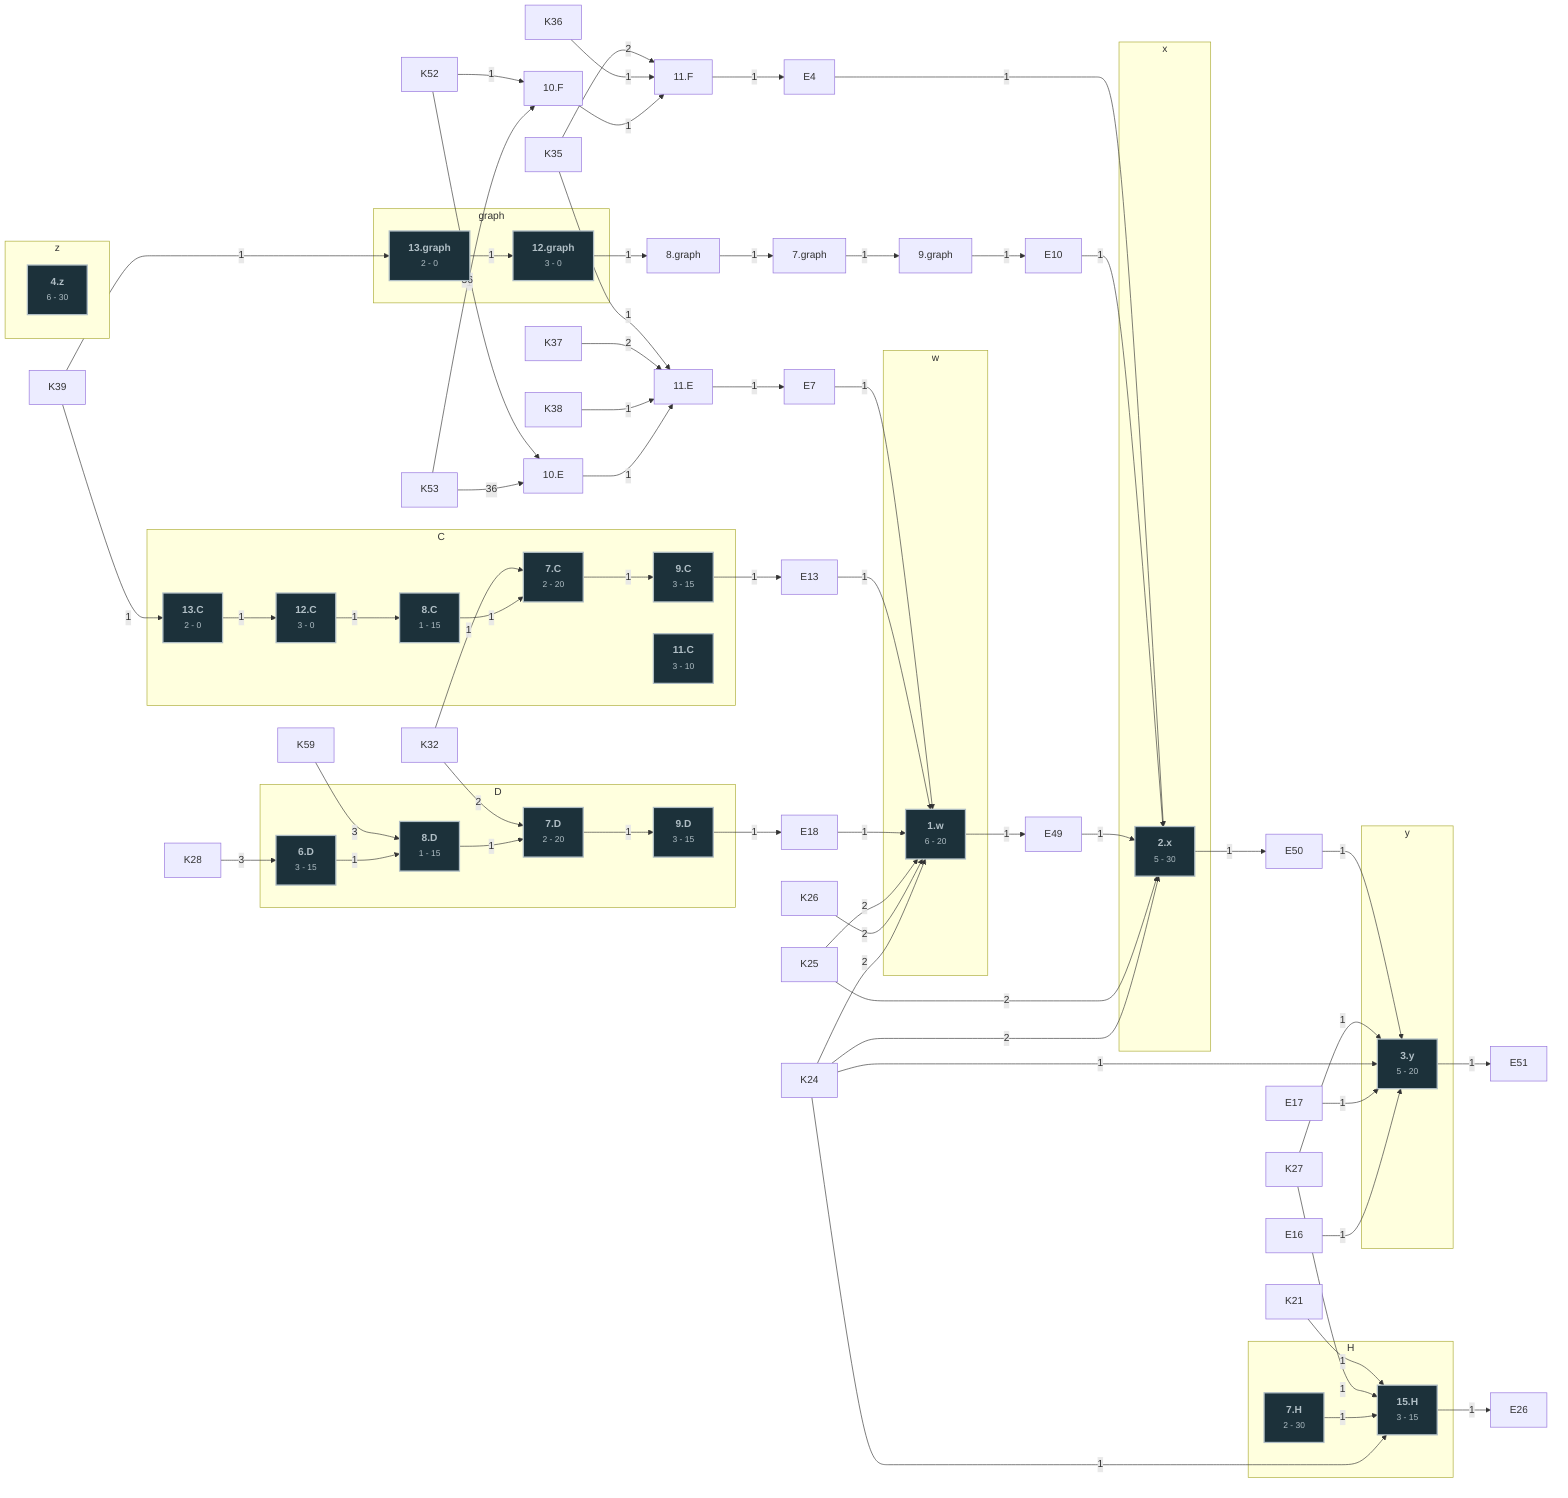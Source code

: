 %%{init: {'theme': 'dark'}, 'themeVariables': {'darkMode': true}}%%
flowchart LR
    subgraph C
        7.C["<div style='font-size:16px'><b>7.C</b></div><small>2 - 20</small>"]
        8.C["<div style='font-size:16px'><b>8.C</b></div><small>1 - 15</small>"]
        9.C["<div style='font-size:16px'><b>9.C</b></div><small>3 - 15</small>"]
        11.C["<div style='font-size:16px'><b>11.C</b></div><small>3 - 10</small>"]
        12.C["<div style='font-size:16px'><b>12.C</b></div><small>3 - 0</small>"]
        13.C["<div style='font-size:16px'><b>13.C</b></div><small>2 - 0</small>"]
    end

    subgraph D
        6.D["<div style='font-size:16px'><b>6.D</b></div><small>3 - 15</small>"]
        7.D["<div style='font-size:16px'><b>7.D</b></div><small>2 - 20</small>"]
        8.D["<div style='font-size:16px'><b>8.D</b></div><small>1 - 15</small>"]
        9.D["<div style='font-size:16px'><b>9.D</b></div><small>3 - 15</small>"]
    end

    subgraph H
        7.H["<div style='font-size:16px'><b>7.H</b></div><small>2 - 30</small>"]
        15.H["<div style='font-size:16px'><b>15.H</b></div><small>3 - 15</small>"]
    end

    subgraph graph
        12.graph["<div style='font-size:16px'><b>12.graph</b></div><small>3 - 0</small>"]
        13.graph["<div style='font-size:16px'><b>13.graph</b></div><small>2 - 0</small>"]
    end

    subgraph w
        1.w["<div style='font-size:16px'><b>1.w</b></div><small>6 - 20</small>"]
    end

    subgraph x
        2.x["<div style='font-size:16px'><b>2.x</b></div><small>5 - 30</small>"]
    end

    subgraph y
        3.y["<div style='font-size:16px'><b>3.y</b></div><small>5 - 20</small>"]
    end

    subgraph z
        4.z["<div style='font-size:16px'><b>4.z</b></div><small>6 - 30</small>"]
    end

    E4 -->|1| 2.x
    E7 -->|1| 1.w
    E10 -->|1| 2.x
    E13 -->|1| 1.w
    E18 -->|1| 1.w
    E49 -->|1| 2.x
    E50 -->|1| 3.y
    K21 -->|1| 15.H
    K25 -->|2| 1.w
    K25 -->|2| 2.x
    K26 -->|2| 1.w
    K27 -->|1| 15.H
    K27 -->|1| 3.y
    K28 -->|3| 6.D
    K32 -->|1| 7.C
    K32 -->|2| 7.D
    K35 -->|1| 11.E
    K35 -->|2| 11.F
    K36 -->|1| 11.F
    K37 -->|2| 11.E
    K38 -->|1| 11.E
    K39 -->|1| 13.C
    K39 -->|1| 13.graph
    K52 -->|1| 10.E
    K52 -->|1| 10.F
    K53 -->|36| 10.E
    K53 -->|36| 10.F
    K59 -->|3| 8.D
    6.D -->|1| 8.D
    7.D -->|1| 9.D
    8.D -->|1| 7.D
    9.D -->|1| E18
    12.graph -->|1| 8.graph
    13.graph -->|1| 12.graph
    7.C -->|1| 9.C
    8.C -->|1| 7.C
    9.C -->|1| E13
    12.C -->|1| 8.C
    13.C -->|1| 12.C
    1.w -->|1| E49
    2.x -->|1| E50
    7.H -->|1| 15.H
    15.H -->|1| E26
    3.y -->|1| E51
    10.E -->|1| 11.E
    11.E -->|1| E7
    10.F -->|1| 11.F
    11.F -->|1| E4
    8.graph -->|1| 7.graph
    7.graph -->|1| 9.graph
    9.graph -->|1| E10
    K24 -->|1| 15.H
    K24 -->|2| 1.w
    K24 -->|2| 2.x
    K24 -->|1| 3.y
    E17 -->|1| 3.y
    E16 -->|1| 3.y
    %% Style definitions
    classDef bought fill:#455A64,stroke:#CFD8DC,stroke-width:2px,color:#CFD8DC;
    classDef produced fill:#263238,stroke:#ECEFF1,stroke-width:2px,color:#ECEFF1;
    classDef process fill:#1C313A,stroke:#B0BEC5,stroke-width:2px,color:#B0BEC5;
    7.C:::process
    8.C:::process
    9.C:::process
    11.C:::process
    12.C:::process
    13.C:::process
    6.D:::process
    7.D:::process
    8.D:::process
    9.D:::process
    7.H:::process
    15.H:::process
    12.graph:::process
    13.graph:::process
    1.w:::process
    2.x:::process
    3.y:::process
    4.z:::process